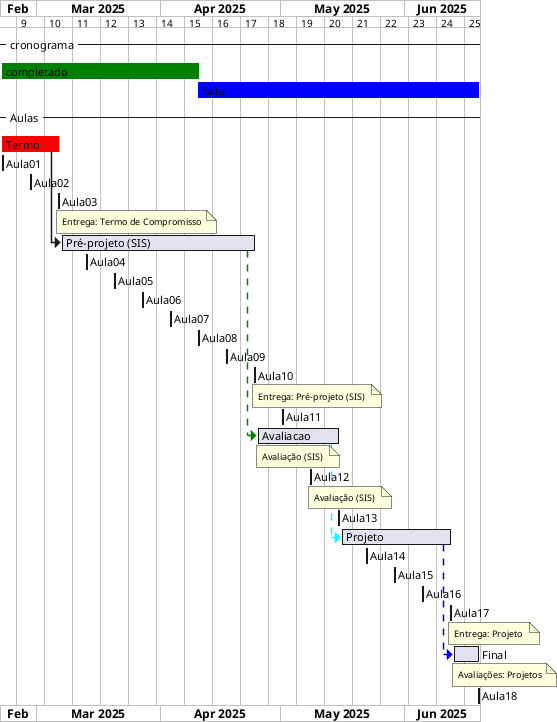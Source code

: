 @startgantt cronograma_SIS

/'TODO: tentar usar variáveis do sistema: https://blog.jdriven.com/2017/01/plantuml-pleasantness-using-current-date/  '/
/'atualizar'/
!$dataInicio = "	2025-02-20	"
!$dataFim  = "	2025-06-19	"
!$Aula01 = $dataInicio		
!$Aula02 = "	2025-02-27	"
!$Aula03 = "	2025-03-06	"
!$Aula04 = "	2025-03-13	"
!$Aula05 = "	2025-03-20	"
!$Aula06 = "	2025-03-27	"
!$Aula07 = "	2025-04-03	"
!$Aula08 = "	2025-04-10	"
!$Aula09 = "	2025-04-17	"
!$Aula10 = "	2025-04-24	"
!$Aula11 = "	2025-05-01	"
!$Aula12 = "	2025-05-08	"
!$Aula13 = "	2025-05-15	"
!$Aula14 = "	2025-05-22	"
!$Aula15 = "	2025-05-29	"
!$Aula16 = "	2025-06-05	"
!$Aula17 = "	2025-06-12	"
!$Aula18 = "	2025-06-19	"
!$Aula18 = $dataFim		
!$dataAtual  = $Aula08
/'atualizar'/


ganttscale weekly

Project starts $dataInicio

-- cronograma -- 
[completado] is colored in green
[completado] starts $dataInicio and ends $dataAtual
[falta] starts $dataAtual and ends $dataFim
[falta] is colored in blue

-- Aulas -- 
[Termo] is colored in Red
[Termo]  starts $Aula01 and ends $Aula03
[Aula01] starts $Aula01 and ends $Aula01
[Aula02] starts $Aula02 and ends $Aula02
[Aula03] starts $Aula03 and ends $Aula03
note bottom
Entrega: Termo de Compromisso
end note
[Pré-projeto (SIS)] starts at [Termo]'s end
[Pré-projeto (SIS)] ends $Aula10
[Aula04] starts $Aula04 and ends $Aula04
[Aula05] starts $Aula05 and ends $Aula05
[Aula06] starts $Aula06 and ends $Aula06
[Aula07] starts $Aula07 and ends $Aula07
[Aula08] starts $Aula08 and ends $Aula08
[Aula09] starts $Aula09 and ends $Aula09
[Aula10] starts $Aula10 and ends $Aula10
note bottom
Entrega: Pré-projeto (SIS) 
end note
[Aula11] starts $Aula11 and ends $Aula11
[Avaliacao] starts at [Pré-projeto (SIS)]'s end with green dashed link
[Avaliacao] ends $Aula13
note bottom
Avaliação (SIS) 
end note
[Aula12] starts $Aula12 and ends $Aula12
note bottom
Avaliação (SIS) 
end note
[Aula13] starts $Aula13 and ends $Aula13
[Projeto] starts at [Avaliacao]'s end with cyan dashed link
[Projeto] ends $Aula17
[Aula14] starts $Aula14 and ends $Aula14
[Aula15] starts $Aula15 and ends $Aula15
[Aula16] starts $Aula16 and ends $Aula16
[Aula17] starts $Aula17 and ends $Aula17
note bottom
Entrega: Projeto 
end note
[Final] starts at [Projeto]'s end with blue dashed link
[Final] ends $Aula18
note bottom
Avaliações: Projetos
end note
[Aula18] starts $Aula18 and ends $Aula18

@endgantt